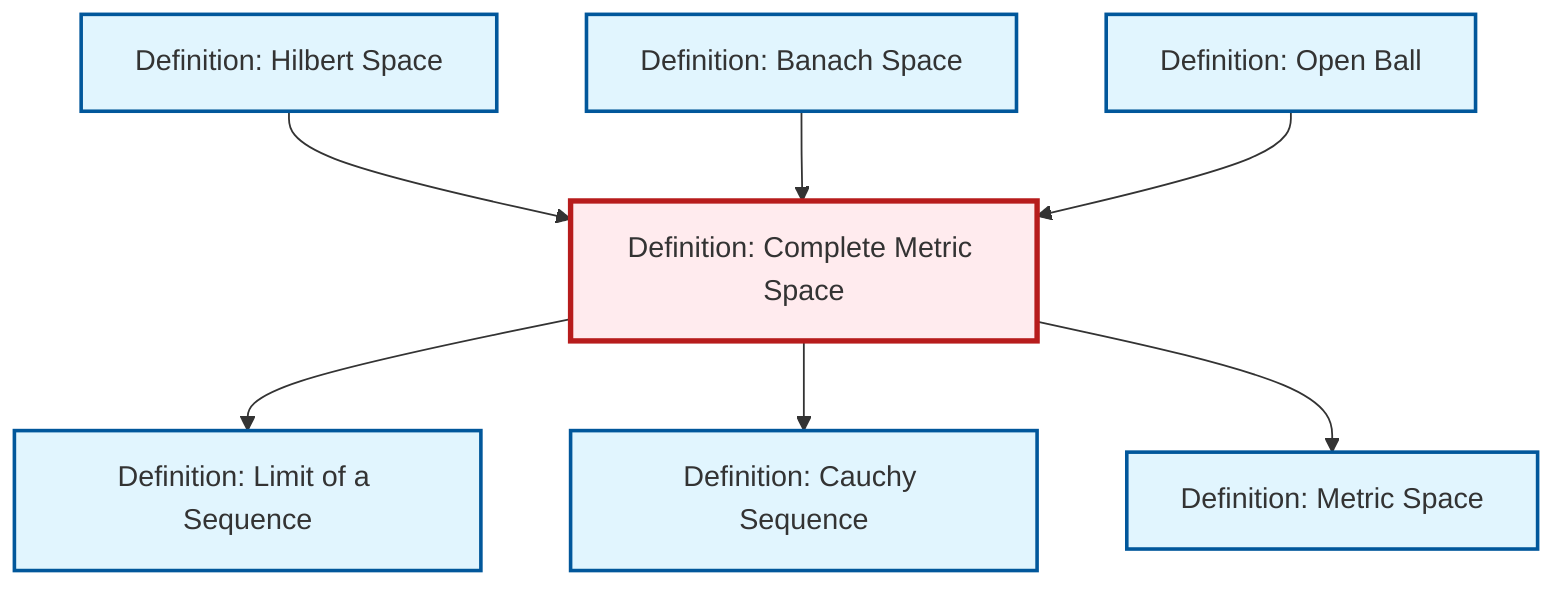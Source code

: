 graph TD
    classDef definition fill:#e1f5fe,stroke:#01579b,stroke-width:2px
    classDef theorem fill:#f3e5f5,stroke:#4a148c,stroke-width:2px
    classDef axiom fill:#fff3e0,stroke:#e65100,stroke-width:2px
    classDef example fill:#e8f5e9,stroke:#1b5e20,stroke-width:2px
    classDef current fill:#ffebee,stroke:#b71c1c,stroke-width:3px
    def-limit["Definition: Limit of a Sequence"]:::definition
    def-metric-space["Definition: Metric Space"]:::definition
    def-complete-metric-space["Definition: Complete Metric Space"]:::definition
    def-banach-space["Definition: Banach Space"]:::definition
    def-open-ball["Definition: Open Ball"]:::definition
    def-hilbert-space["Definition: Hilbert Space"]:::definition
    def-cauchy-sequence["Definition: Cauchy Sequence"]:::definition
    def-complete-metric-space --> def-limit
    def-hilbert-space --> def-complete-metric-space
    def-banach-space --> def-complete-metric-space
    def-open-ball --> def-complete-metric-space
    def-complete-metric-space --> def-cauchy-sequence
    def-complete-metric-space --> def-metric-space
    class def-complete-metric-space current